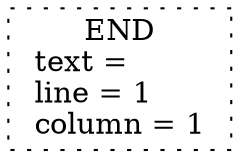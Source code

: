 digraph {
N2 [shape=box label="root#1000"]; 
N2 [shape=box style=dotted label=" END \n text =  \l line = 1 \l column = 1 \l"];
}
